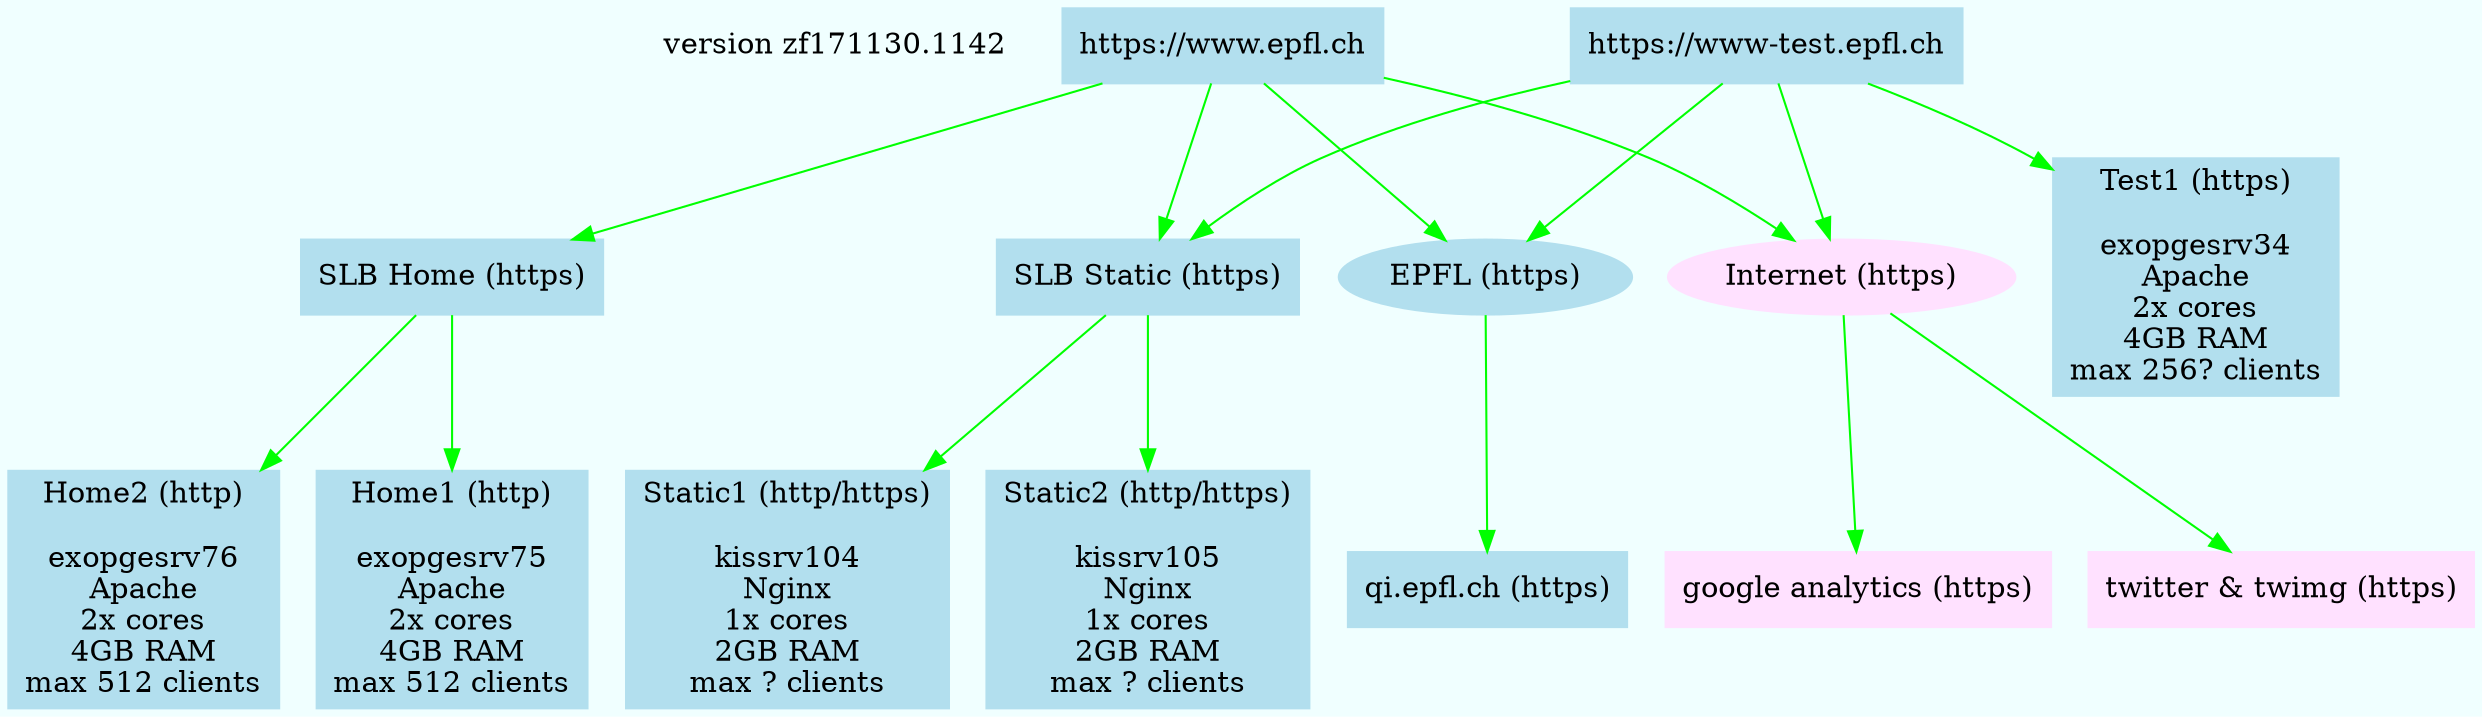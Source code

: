 digraph G {
        bgcolor=azure;
        node [shape=box, color=lightblue2, style=filled];
        edge [arrowsize=1, color=green];
        version;
        version [label="version zf171130.1142", shape= plaintext, style= ""];

        www -> {SLB_Home; SLB_Static; EPFL; Internet;}
        www_test -> {Test1; SLB_Static; EPFL; Internet;}
        SLB_Home -> {Home1; Home2;}
        SLB_Static -> {Static1; Static2;}
        EPFL -> {qi;}
        Internet -> {google; twitter;}

        www [label="https://www.epfl.ch"];
        www_test [label="https://www-test.epfl.ch"];
        SLB_Home [label="SLB Home (https)"];
        SLB_Static [label="SLB Static (https)"];
        EPFL [label="EPFL (https)", shape= ellipse];
        Internet [label="Internet (https)", shape= ellipse, color=thistle1];
        Home1 [label="Home1 (http)\n\nexopgesrv75\nApache\n2x cores\n4GB RAM\nmax 512 clients"];
        Home2 [label="Home2 (http)\n\nexopgesrv76\nApache\n2x cores\n4GB RAM\nmax 512 clients"];
        Static1 [label="Static1 (http/https)\n\nkissrv104\nNginx\n1x cores\n2GB RAM\nmax ? clients"];
        Static2 [label="Static2 (http/https)\n\nkissrv105\nNginx\n1x cores\n2GB RAM\nmax ? clients"];
        qi [label="qi.epfl.ch (https)"];
        twitter [label="twitter & twimg (https)", color=thistle1];
        google [label="google analytics (https)", color=thistle1];
        Test1 [label="Test1 (https)\n\nexopgesrv34\nApache\n2x cores\n4GB RAM\nmax 256? clients"];
}
